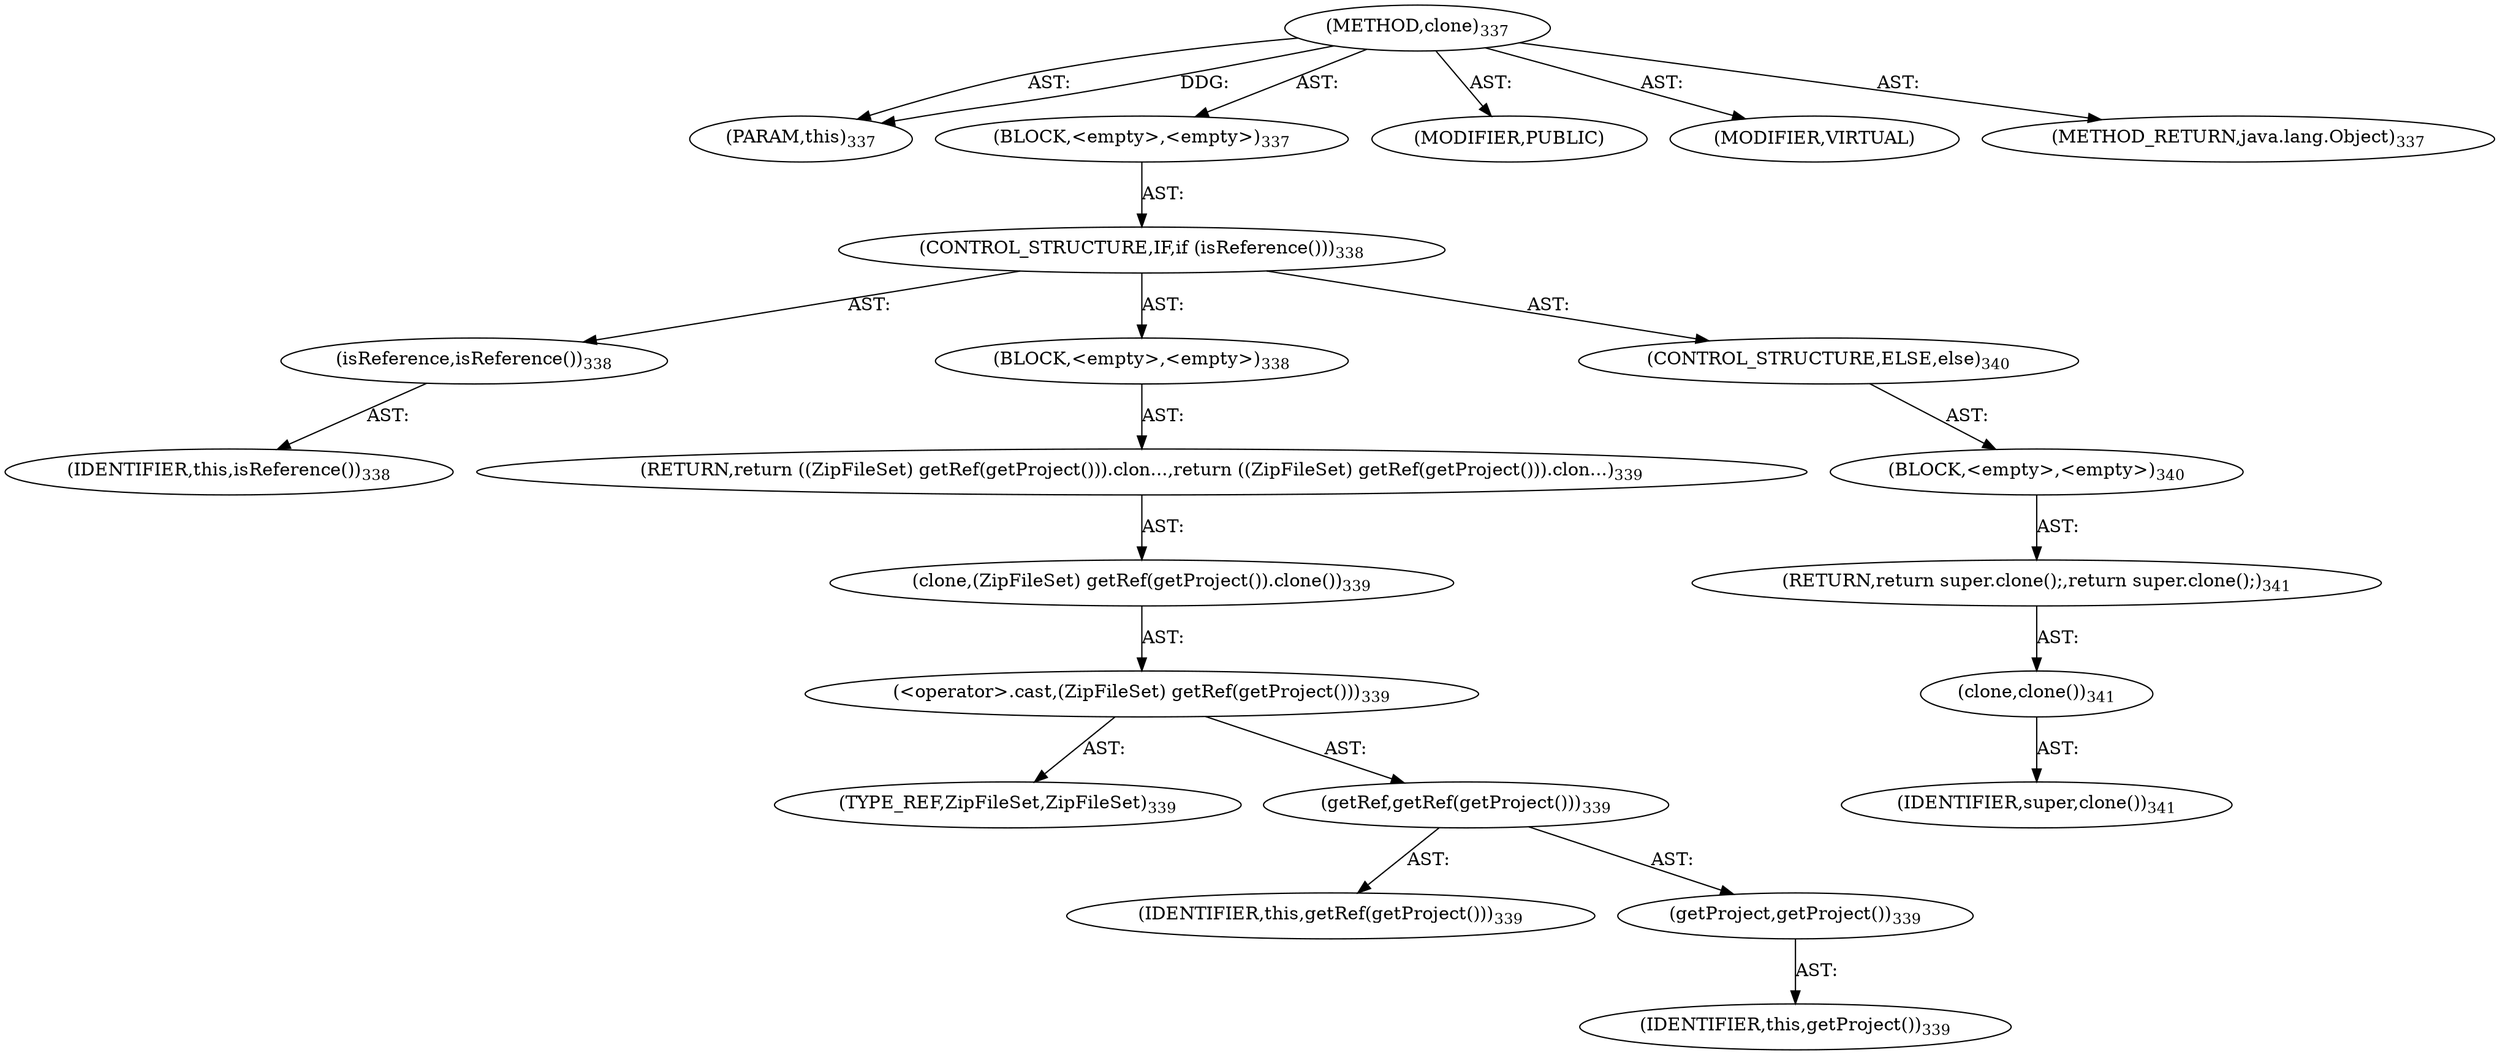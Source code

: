 digraph "clone" {  
"111669149714" [label = <(METHOD,clone)<SUB>337</SUB>> ]
"115964117007" [label = <(PARAM,this)<SUB>337</SUB>> ]
"25769803821" [label = <(BLOCK,&lt;empty&gt;,&lt;empty&gt;)<SUB>337</SUB>> ]
"47244640278" [label = <(CONTROL_STRUCTURE,IF,if (isReference()))<SUB>338</SUB>> ]
"30064771306" [label = <(isReference,isReference())<SUB>338</SUB>> ]
"68719476769" [label = <(IDENTIFIER,this,isReference())<SUB>338</SUB>> ]
"25769803822" [label = <(BLOCK,&lt;empty&gt;,&lt;empty&gt;)<SUB>338</SUB>> ]
"146028888083" [label = <(RETURN,return ((ZipFileSet) getRef(getProject())).clon...,return ((ZipFileSet) getRef(getProject())).clon...)<SUB>339</SUB>> ]
"30064771307" [label = <(clone,(ZipFileSet) getRef(getProject()).clone())<SUB>339</SUB>> ]
"30064771308" [label = <(&lt;operator&gt;.cast,(ZipFileSet) getRef(getProject()))<SUB>339</SUB>> ]
"180388626449" [label = <(TYPE_REF,ZipFileSet,ZipFileSet)<SUB>339</SUB>> ]
"30064771309" [label = <(getRef,getRef(getProject()))<SUB>339</SUB>> ]
"68719476771" [label = <(IDENTIFIER,this,getRef(getProject()))<SUB>339</SUB>> ]
"30064771310" [label = <(getProject,getProject())<SUB>339</SUB>> ]
"68719476770" [label = <(IDENTIFIER,this,getProject())<SUB>339</SUB>> ]
"47244640279" [label = <(CONTROL_STRUCTURE,ELSE,else)<SUB>340</SUB>> ]
"25769803823" [label = <(BLOCK,&lt;empty&gt;,&lt;empty&gt;)<SUB>340</SUB>> ]
"146028888084" [label = <(RETURN,return super.clone();,return super.clone();)<SUB>341</SUB>> ]
"30064771311" [label = <(clone,clone())<SUB>341</SUB>> ]
"68719476912" [label = <(IDENTIFIER,super,clone())<SUB>341</SUB>> ]
"133143986224" [label = <(MODIFIER,PUBLIC)> ]
"133143986225" [label = <(MODIFIER,VIRTUAL)> ]
"128849018898" [label = <(METHOD_RETURN,java.lang.Object)<SUB>337</SUB>> ]
  "111669149714" -> "115964117007"  [ label = "AST: "] 
  "111669149714" -> "25769803821"  [ label = "AST: "] 
  "111669149714" -> "133143986224"  [ label = "AST: "] 
  "111669149714" -> "133143986225"  [ label = "AST: "] 
  "111669149714" -> "128849018898"  [ label = "AST: "] 
  "25769803821" -> "47244640278"  [ label = "AST: "] 
  "47244640278" -> "30064771306"  [ label = "AST: "] 
  "47244640278" -> "25769803822"  [ label = "AST: "] 
  "47244640278" -> "47244640279"  [ label = "AST: "] 
  "30064771306" -> "68719476769"  [ label = "AST: "] 
  "25769803822" -> "146028888083"  [ label = "AST: "] 
  "146028888083" -> "30064771307"  [ label = "AST: "] 
  "30064771307" -> "30064771308"  [ label = "AST: "] 
  "30064771308" -> "180388626449"  [ label = "AST: "] 
  "30064771308" -> "30064771309"  [ label = "AST: "] 
  "30064771309" -> "68719476771"  [ label = "AST: "] 
  "30064771309" -> "30064771310"  [ label = "AST: "] 
  "30064771310" -> "68719476770"  [ label = "AST: "] 
  "47244640279" -> "25769803823"  [ label = "AST: "] 
  "25769803823" -> "146028888084"  [ label = "AST: "] 
  "146028888084" -> "30064771311"  [ label = "AST: "] 
  "30064771311" -> "68719476912"  [ label = "AST: "] 
  "111669149714" -> "115964117007"  [ label = "DDG: "] 
}
